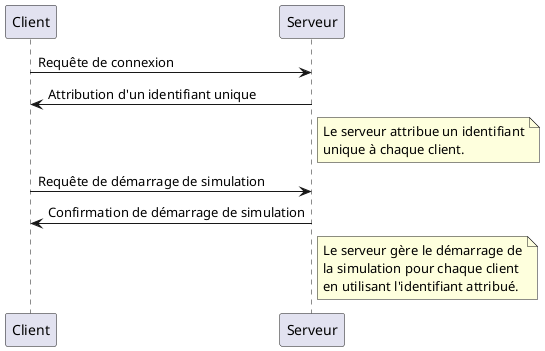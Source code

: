 @startuml

participant Client
participant Serveur

Client -> Serveur: Requête de connexion
Serveur -> Client: Attribution d'un identifiant unique

note right of Serveur
    Le serveur attribue un identifiant
    unique à chaque client.
end note

Client -> Serveur: Requête de démarrage de simulation
Serveur -> Client: Confirmation de démarrage de simulation

note right of Serveur
    Le serveur gère le démarrage de
    la simulation pour chaque client
    en utilisant l'identifiant attribué.
end note
@enduml
